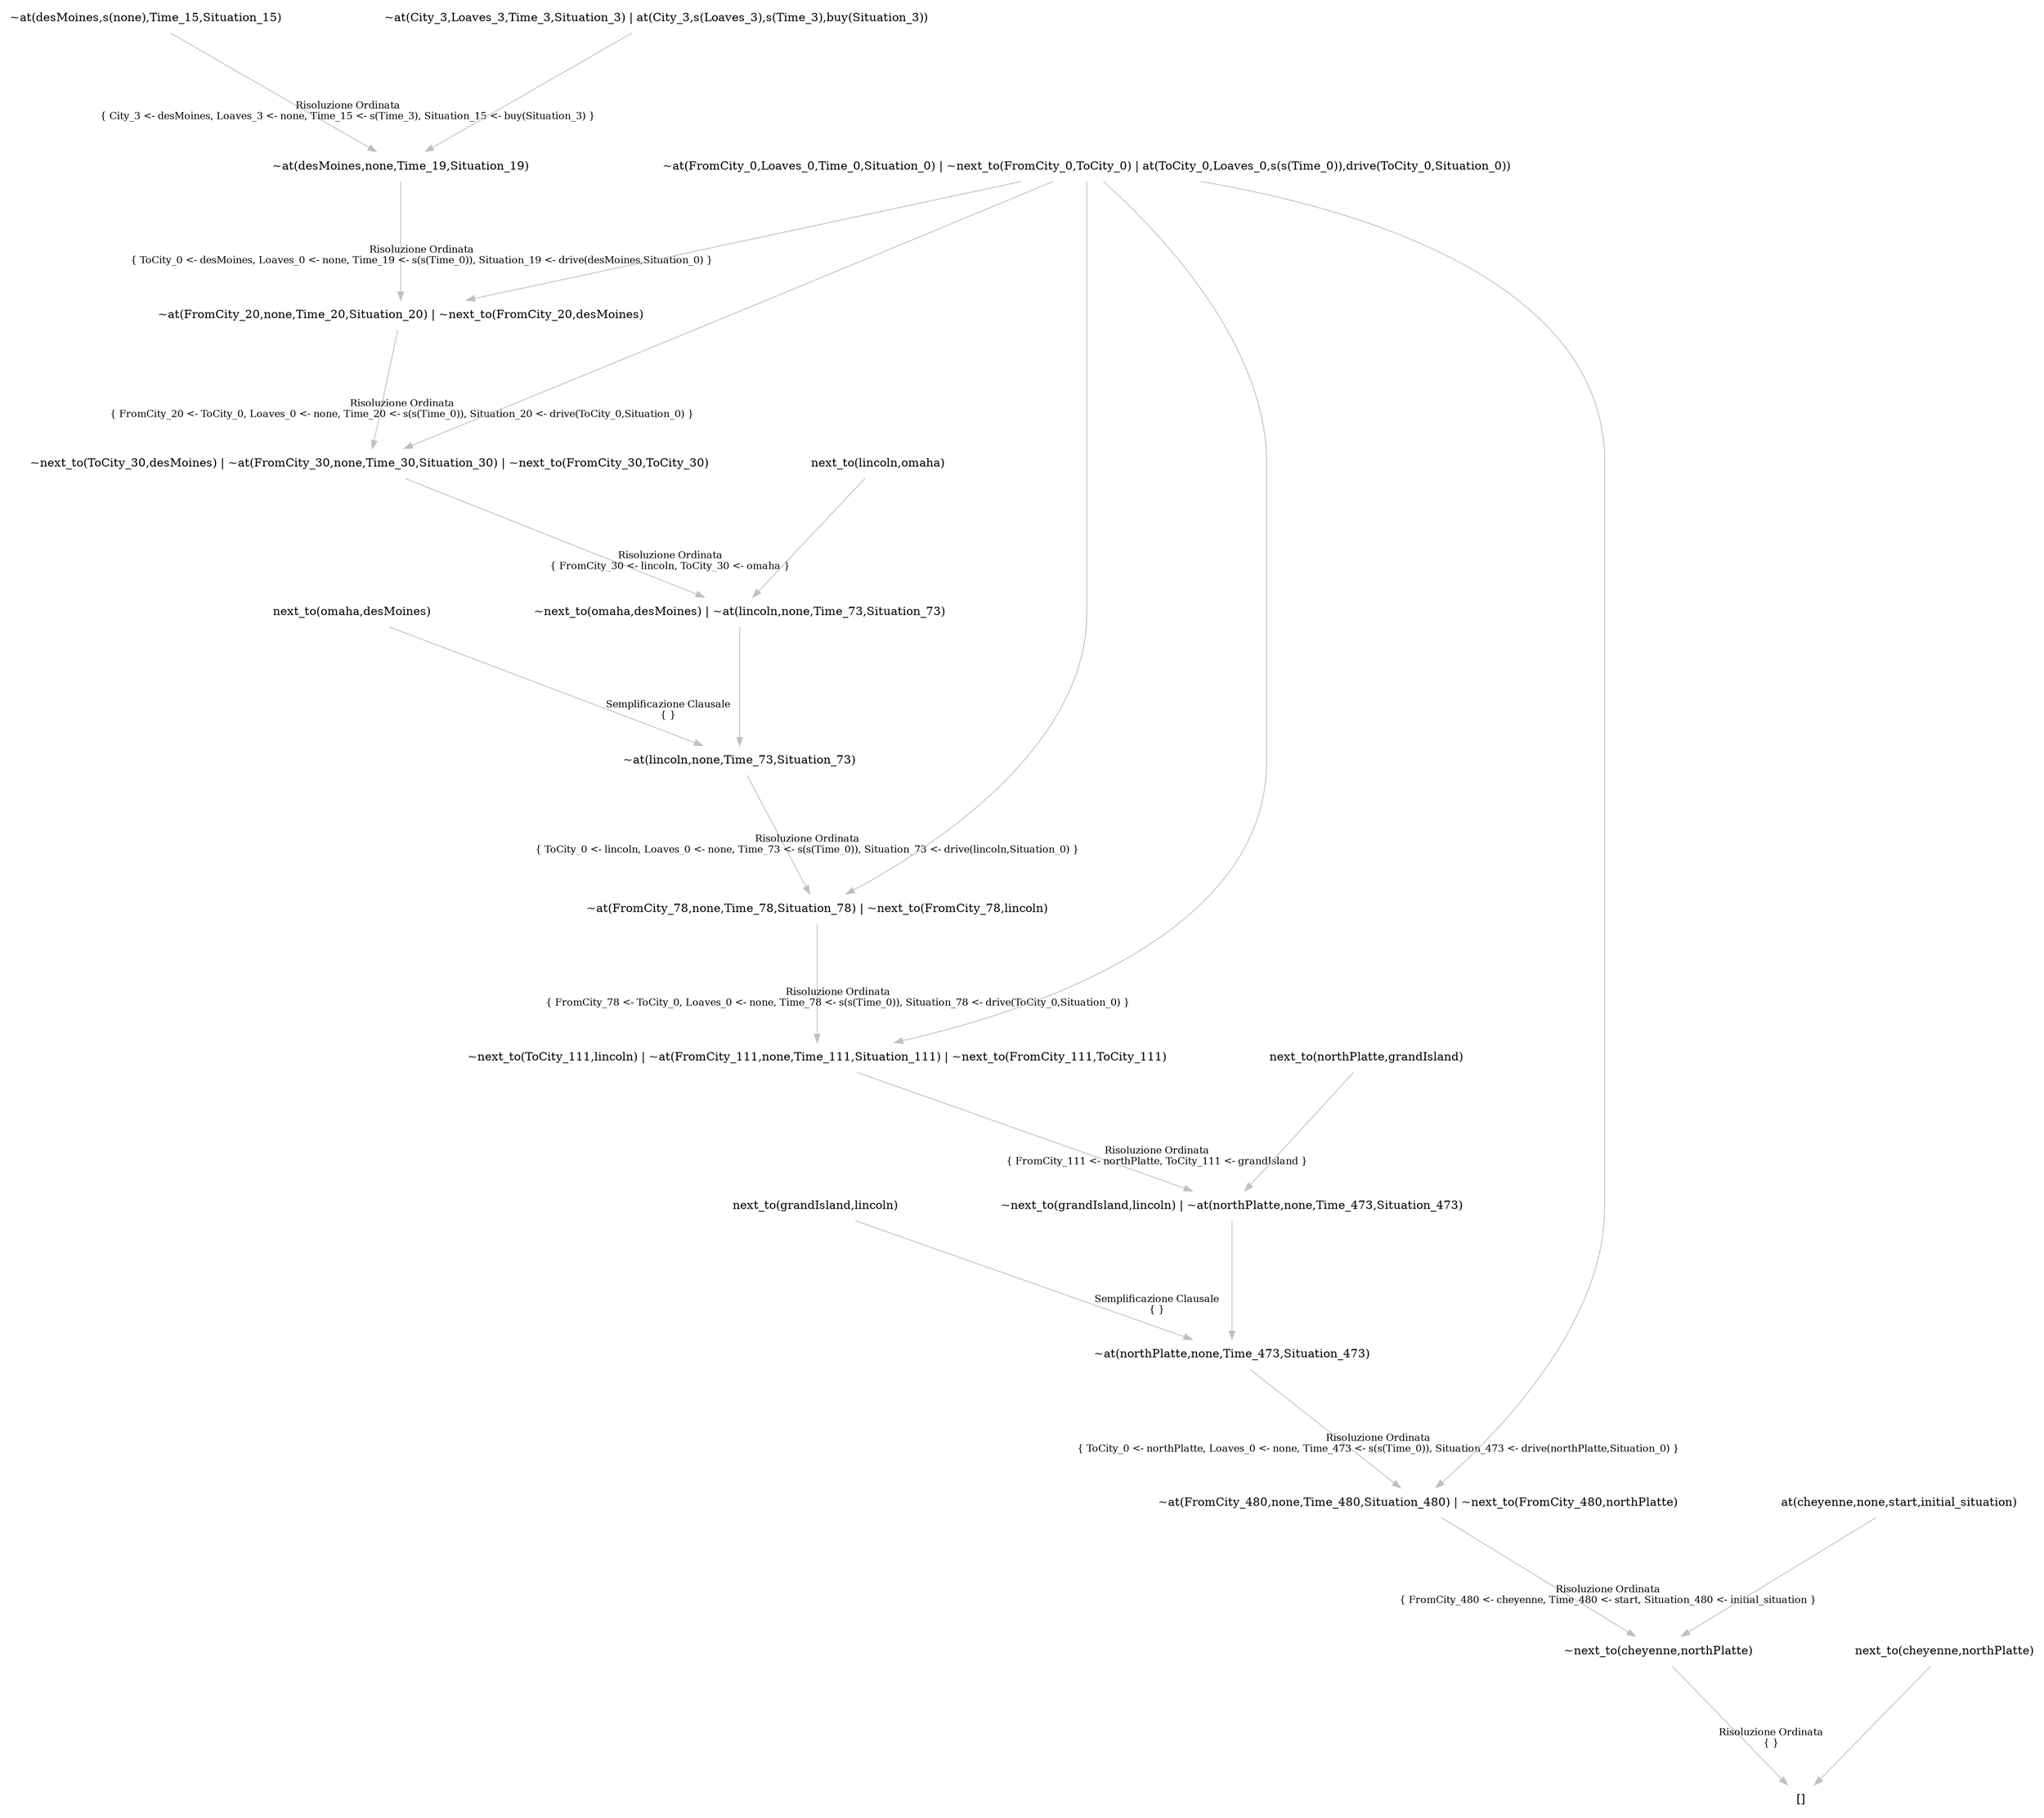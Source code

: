 digraph {
	nodesep="1.5"; ranksep=2;
	node [shape=plaintext];
	edge [color=gray];
	"~next_to(cheyenne,northPlatte)" -> "[]" [labelfontcolor=black,labelfontsize="12",headlabel="Risoluzione Ordinata\n{ }",labeldistance="6"];
	"~at(FromCity_480,none,Time_480,Situation_480) | ~next_to(FromCity_480,northPlatte)" -> "~next_to(cheyenne,northPlatte)" [labelfontcolor=black,labelfontsize="12",headlabel="Risoluzione Ordinata\n{ FromCity_480 <- cheyenne, Time_480 <- start, Situation_480 <- initial_situation }",labeldistance="6"];
	"~at(northPlatte,none,Time_473,Situation_473)" -> "~at(FromCity_480,none,Time_480,Situation_480) | ~next_to(FromCity_480,northPlatte)" [labelfontcolor=black,labelfontsize="12",headlabel="Risoluzione Ordinata\n{ ToCity_0 <- northPlatte, Loaves_0 <- none, Time_473 <- s(s(Time_0)), Situation_473 <- drive(northPlatte,Situation_0) }",labeldistance="6"];
	"next_to(grandIsland,lincoln)" -> "~at(northPlatte,none,Time_473,Situation_473)" [labelfontcolor=black,labelfontsize="12",headlabel="Semplificazione Clausale\n{ }",labeldistance="6"];
	"~next_to(grandIsland,lincoln) | ~at(northPlatte,none,Time_473,Situation_473)" -> "~at(northPlatte,none,Time_473,Situation_473)" ;
	"~next_to(ToCity_111,lincoln) | ~at(FromCity_111,none,Time_111,Situation_111) | ~next_to(FromCity_111,ToCity_111)" -> "~next_to(grandIsland,lincoln) | ~at(northPlatte,none,Time_473,Situation_473)" [labelfontcolor=black,labelfontsize="12",headlabel="Risoluzione Ordinata\n{ FromCity_111 <- northPlatte, ToCity_111 <- grandIsland }",labeldistance="6"];
	"~at(FromCity_78,none,Time_78,Situation_78) | ~next_to(FromCity_78,lincoln)" -> "~next_to(ToCity_111,lincoln) | ~at(FromCity_111,none,Time_111,Situation_111) | ~next_to(FromCity_111,ToCity_111)" [labelfontcolor=black,labelfontsize="12",headlabel="Risoluzione Ordinata\n{ FromCity_78 <- ToCity_0, Loaves_0 <- none, Time_78 <- s(s(Time_0)), Situation_78 <- drive(ToCity_0,Situation_0) }",labeldistance="6"];
	"~at(lincoln,none,Time_73,Situation_73)" -> "~at(FromCity_78,none,Time_78,Situation_78) | ~next_to(FromCity_78,lincoln)" [labelfontcolor=black,labelfontsize="12",headlabel="Risoluzione Ordinata\n{ ToCity_0 <- lincoln, Loaves_0 <- none, Time_73 <- s(s(Time_0)), Situation_73 <- drive(lincoln,Situation_0) }",labeldistance="6"];
	"next_to(omaha,desMoines)" -> "~at(lincoln,none,Time_73,Situation_73)" [labelfontcolor=black,labelfontsize="12",headlabel="Semplificazione Clausale\n{ }",labeldistance="6"];
	"~next_to(omaha,desMoines) | ~at(lincoln,none,Time_73,Situation_73)" -> "~at(lincoln,none,Time_73,Situation_73)" ;
	"~next_to(ToCity_30,desMoines) | ~at(FromCity_30,none,Time_30,Situation_30) | ~next_to(FromCity_30,ToCity_30)" -> "~next_to(omaha,desMoines) | ~at(lincoln,none,Time_73,Situation_73)" [labelfontcolor=black,labelfontsize="12",headlabel="Risoluzione Ordinata\n{ FromCity_30 <- lincoln, ToCity_30 <- omaha }",labeldistance="6"];
	"~at(FromCity_20,none,Time_20,Situation_20) | ~next_to(FromCity_20,desMoines)" -> "~next_to(ToCity_30,desMoines) | ~at(FromCity_30,none,Time_30,Situation_30) | ~next_to(FromCity_30,ToCity_30)" [labelfontcolor=black,labelfontsize="12",headlabel="Risoluzione Ordinata\n{ FromCity_20 <- ToCity_0, Loaves_0 <- none, Time_20 <- s(s(Time_0)), Situation_20 <- drive(ToCity_0,Situation_0) }",labeldistance="6"];
	"~at(desMoines,none,Time_19,Situation_19)" -> "~at(FromCity_20,none,Time_20,Situation_20) | ~next_to(FromCity_20,desMoines)" [labelfontcolor=black,labelfontsize="12",headlabel="Risoluzione Ordinata\n{ ToCity_0 <- desMoines, Loaves_0 <- none, Time_19 <- s(s(Time_0)), Situation_19 <- drive(desMoines,Situation_0) }",labeldistance="6"];
	"~at(desMoines,s(none),Time_15,Situation_15)" -> "~at(desMoines,none,Time_19,Situation_19)" [labelfontcolor=black,labelfontsize="12",headlabel="Risoluzione Ordinata\n{ City_3 <- desMoines, Loaves_3 <- none, Time_15 <- s(Time_3), Situation_15 <- buy(Situation_3) }",labeldistance="6"];
	"~at(City_3,Loaves_3,Time_3,Situation_3) | at(City_3,s(Loaves_3),s(Time_3),buy(Situation_3))" -> "~at(desMoines,none,Time_19,Situation_19)" ;
	"~at(FromCity_0,Loaves_0,Time_0,Situation_0) | ~next_to(FromCity_0,ToCity_0) | at(ToCity_0,Loaves_0,s(s(Time_0)),drive(ToCity_0,Situation_0))" -> "~at(FromCity_20,none,Time_20,Situation_20) | ~next_to(FromCity_20,desMoines)" ;
	"~at(FromCity_0,Loaves_0,Time_0,Situation_0) | ~next_to(FromCity_0,ToCity_0) | at(ToCity_0,Loaves_0,s(s(Time_0)),drive(ToCity_0,Situation_0))" -> "~next_to(ToCity_30,desMoines) | ~at(FromCity_30,none,Time_30,Situation_30) | ~next_to(FromCity_30,ToCity_30)" ;
	"next_to(lincoln,omaha)" -> "~next_to(omaha,desMoines) | ~at(lincoln,none,Time_73,Situation_73)" ;
	"~at(FromCity_0,Loaves_0,Time_0,Situation_0) | ~next_to(FromCity_0,ToCity_0) | at(ToCity_0,Loaves_0,s(s(Time_0)),drive(ToCity_0,Situation_0))" -> "~at(FromCity_78,none,Time_78,Situation_78) | ~next_to(FromCity_78,lincoln)" ;
	"~at(FromCity_0,Loaves_0,Time_0,Situation_0) | ~next_to(FromCity_0,ToCity_0) | at(ToCity_0,Loaves_0,s(s(Time_0)),drive(ToCity_0,Situation_0))" -> "~next_to(ToCity_111,lincoln) | ~at(FromCity_111,none,Time_111,Situation_111) | ~next_to(FromCity_111,ToCity_111)" ;
	"next_to(northPlatte,grandIsland)" -> "~next_to(grandIsland,lincoln) | ~at(northPlatte,none,Time_473,Situation_473)" ;
	"~at(FromCity_0,Loaves_0,Time_0,Situation_0) | ~next_to(FromCity_0,ToCity_0) | at(ToCity_0,Loaves_0,s(s(Time_0)),drive(ToCity_0,Situation_0))" -> "~at(FromCity_480,none,Time_480,Situation_480) | ~next_to(FromCity_480,northPlatte)" ;
	"at(cheyenne,none,start,initial_situation)" -> "~next_to(cheyenne,northPlatte)" ;
	"next_to(cheyenne,northPlatte)" -> "[]" ;
}


